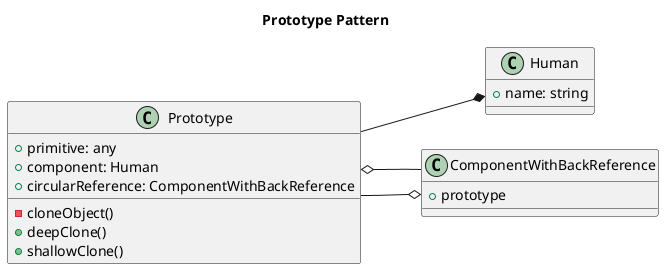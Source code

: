 @startuml
left to right direction

title Prototype Pattern

class Human {
  +name: string
}

class Prototype {
  +primitive: any
  +component: Human
  +circularReference: ComponentWithBackReference
  -cloneObject()
  +deepClone()
  +shallowClone()
}

class ComponentWithBackReference {
  +prototype
}

Prototype --o ComponentWithBackReference
ComponentWithBackReference --o Prototype

Prototype --* Human

@enduml